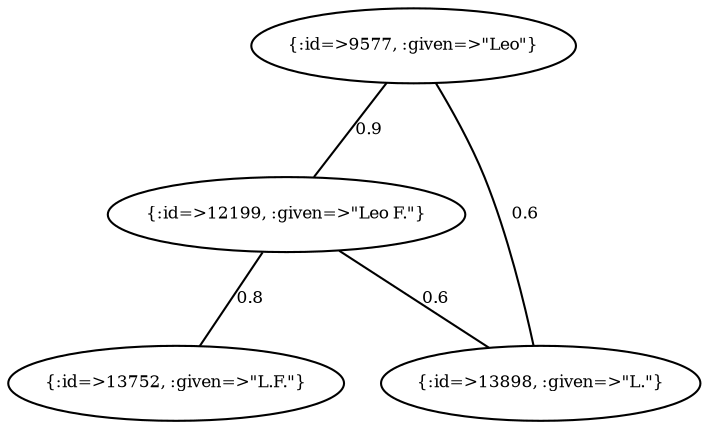 graph Collector__WeightedGraph {
    "{:id=>9577, :given=>\"Leo\"}" [
        fontsize = 8,
        label = "{:id=>9577, :given=>\"Leo\"}"
    ]

    "{:id=>12199, :given=>\"Leo F.\"}" [
        fontsize = 8,
        label = "{:id=>12199, :given=>\"Leo F.\"}"
    ]

    "{:id=>13752, :given=>\"L.F.\"}" [
        fontsize = 8,
        label = "{:id=>13752, :given=>\"L.F.\"}"
    ]

    "{:id=>13898, :given=>\"L.\"}" [
        fontsize = 8,
        label = "{:id=>13898, :given=>\"L.\"}"
    ]

    "{:id=>9577, :given=>\"Leo\"}" -- "{:id=>12199, :given=>\"Leo F.\"}" [
        fontsize = 8,
        label = 0.9
    ]

    "{:id=>9577, :given=>\"Leo\"}" -- "{:id=>13898, :given=>\"L.\"}" [
        fontsize = 8,
        label = 0.6
    ]

    "{:id=>12199, :given=>\"Leo F.\"}" -- "{:id=>13752, :given=>\"L.F.\"}" [
        fontsize = 8,
        label = 0.8
    ]

    "{:id=>12199, :given=>\"Leo F.\"}" -- "{:id=>13898, :given=>\"L.\"}" [
        fontsize = 8,
        label = 0.6
    ]
}
